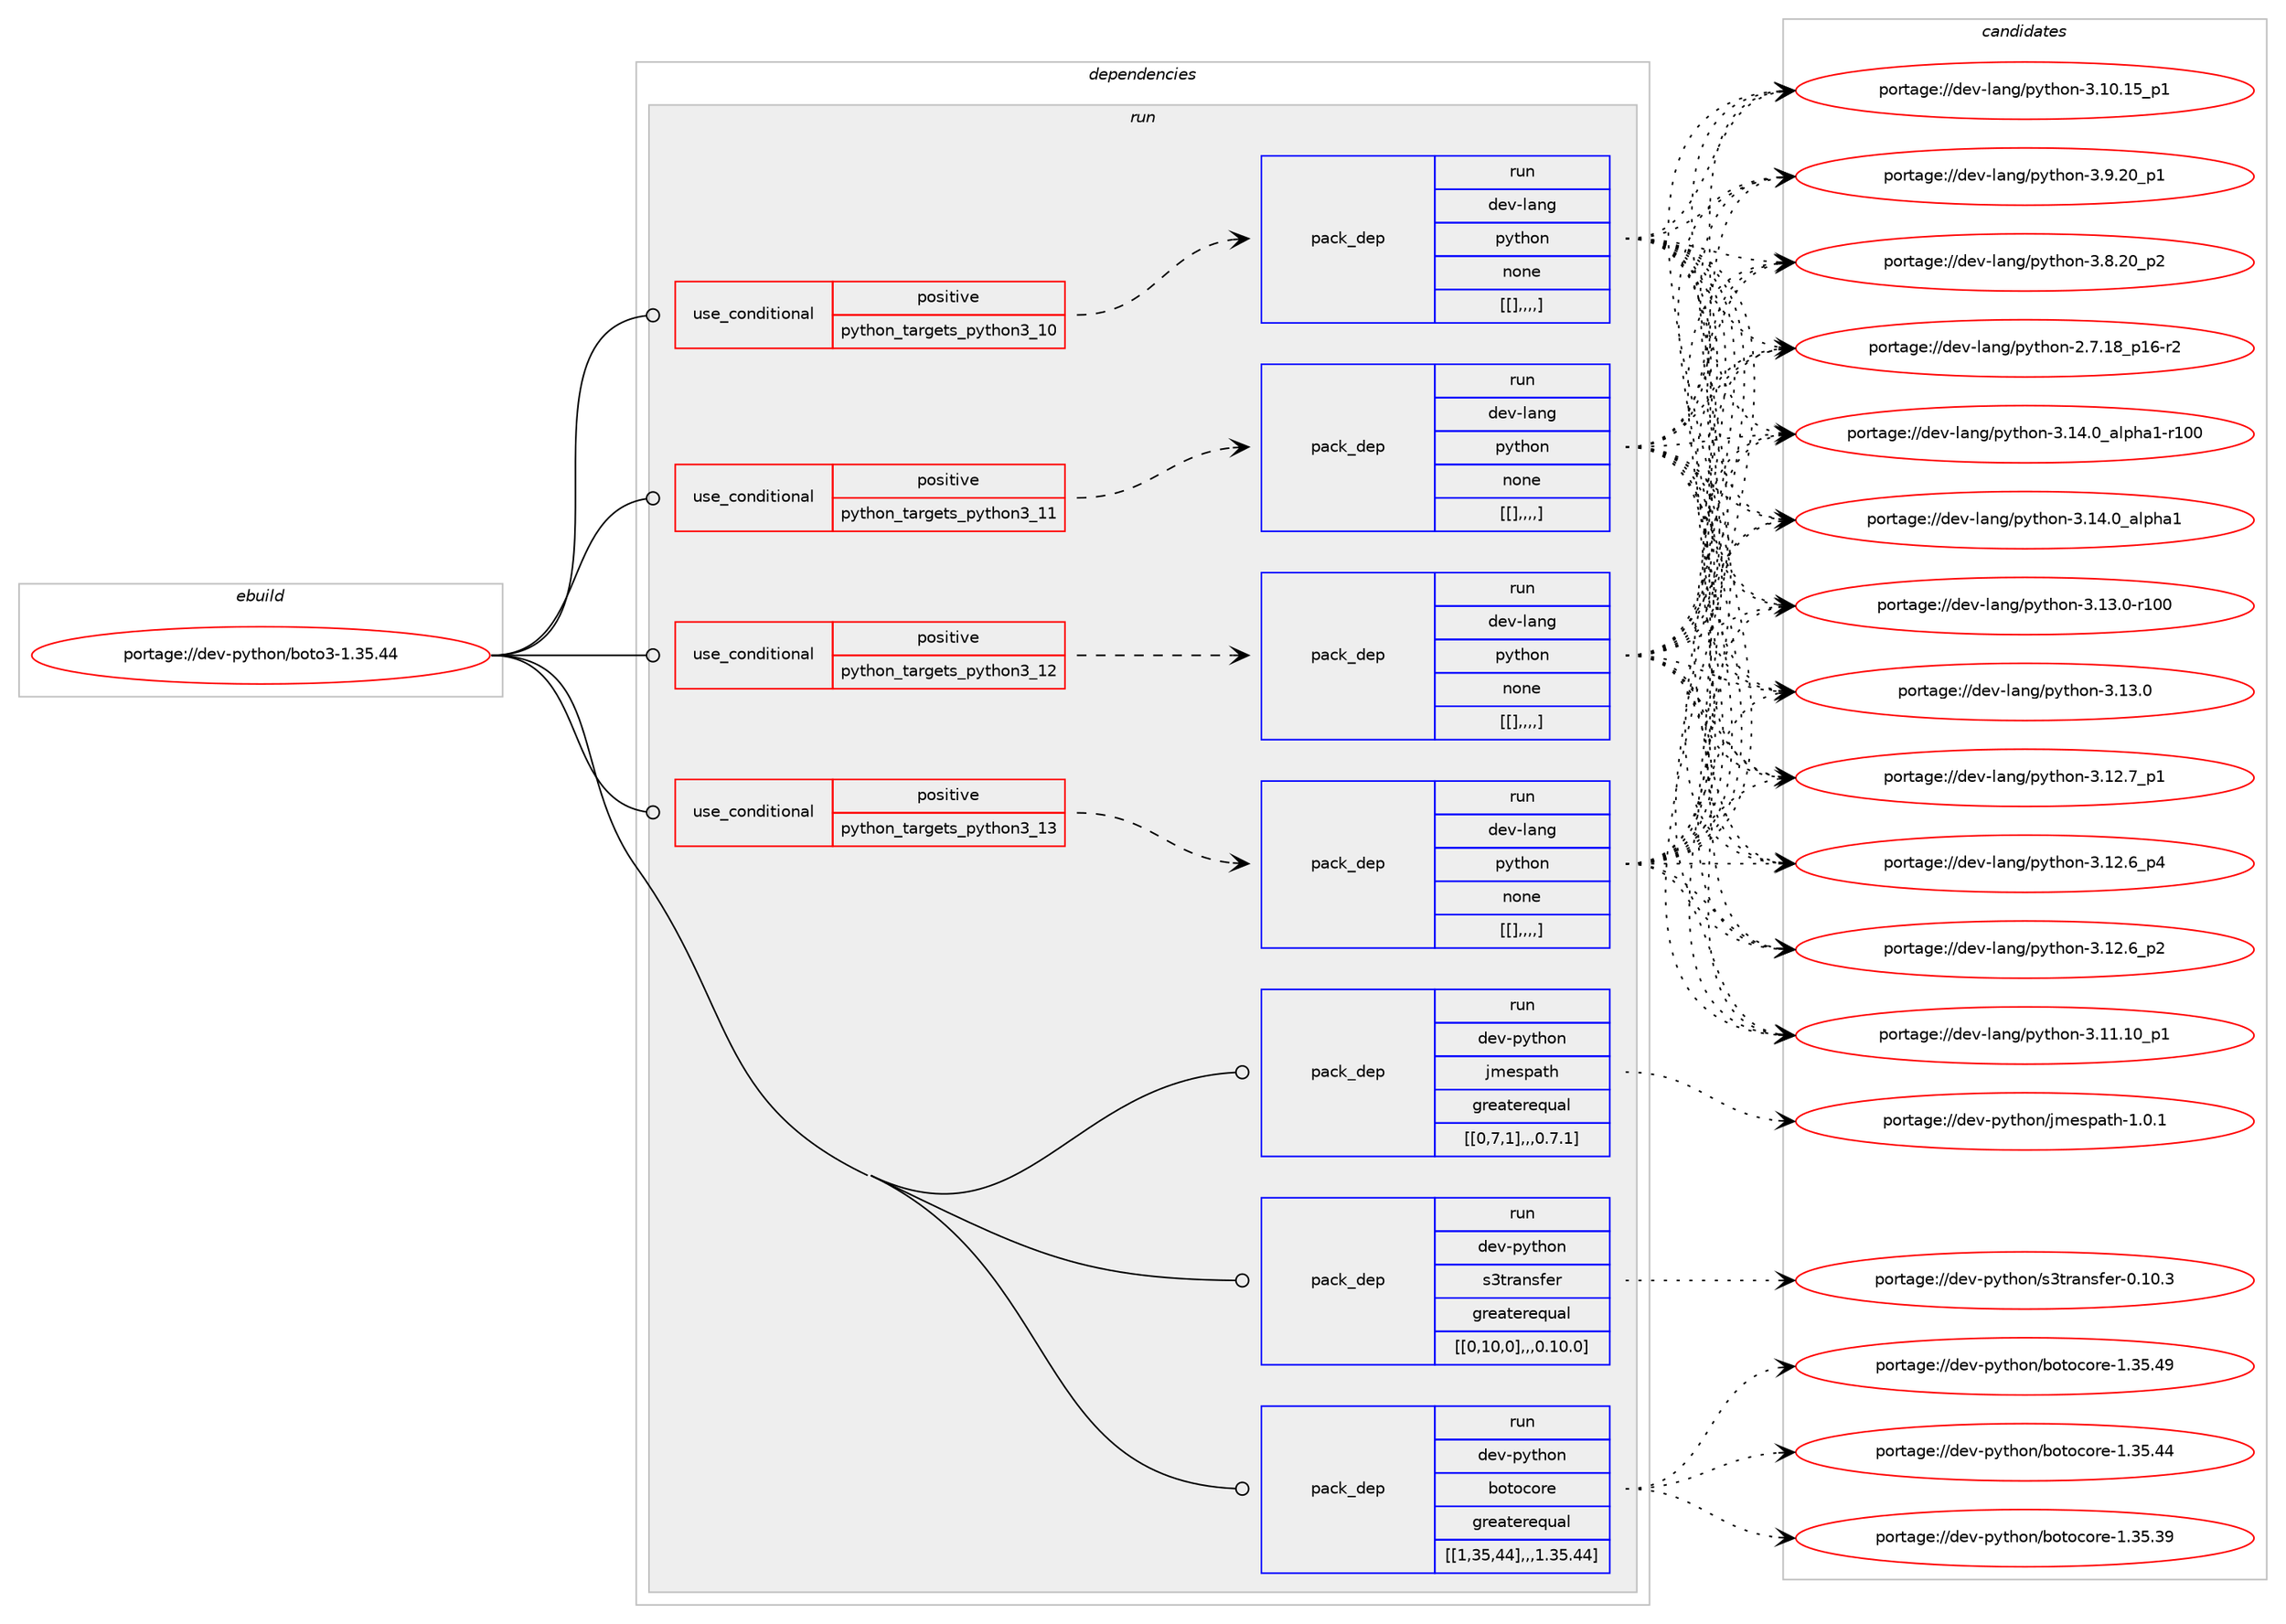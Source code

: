 digraph prolog {

# *************
# Graph options
# *************

newrank=true;
concentrate=true;
compound=true;
graph [rankdir=LR,fontname=Helvetica,fontsize=10,ranksep=1.5];#, ranksep=2.5, nodesep=0.2];
edge  [arrowhead=vee];
node  [fontname=Helvetica,fontsize=10];

# **********
# The ebuild
# **********

subgraph cluster_leftcol {
color=gray;
label=<<i>ebuild</i>>;
id [label="portage://dev-python/boto3-1.35.44", color=red, width=4, href="../dev-python/boto3-1.35.44.svg"];
}

# ****************
# The dependencies
# ****************

subgraph cluster_midcol {
color=gray;
label=<<i>dependencies</i>>;
subgraph cluster_compile {
fillcolor="#eeeeee";
style=filled;
label=<<i>compile</i>>;
}
subgraph cluster_compileandrun {
fillcolor="#eeeeee";
style=filled;
label=<<i>compile and run</i>>;
}
subgraph cluster_run {
fillcolor="#eeeeee";
style=filled;
label=<<i>run</i>>;
subgraph cond33367 {
dependency148105 [label=<<TABLE BORDER="0" CELLBORDER="1" CELLSPACING="0" CELLPADDING="4"><TR><TD ROWSPAN="3" CELLPADDING="10">use_conditional</TD></TR><TR><TD>positive</TD></TR><TR><TD>python_targets_python3_10</TD></TR></TABLE>>, shape=none, color=red];
subgraph pack113419 {
dependency148119 [label=<<TABLE BORDER="0" CELLBORDER="1" CELLSPACING="0" CELLPADDING="4" WIDTH="220"><TR><TD ROWSPAN="6" CELLPADDING="30">pack_dep</TD></TR><TR><TD WIDTH="110">run</TD></TR><TR><TD>dev-lang</TD></TR><TR><TD>python</TD></TR><TR><TD>none</TD></TR><TR><TD>[[],,,,]</TD></TR></TABLE>>, shape=none, color=blue];
}
dependency148105:e -> dependency148119:w [weight=20,style="dashed",arrowhead="vee"];
}
id:e -> dependency148105:w [weight=20,style="solid",arrowhead="odot"];
subgraph cond33376 {
dependency148126 [label=<<TABLE BORDER="0" CELLBORDER="1" CELLSPACING="0" CELLPADDING="4"><TR><TD ROWSPAN="3" CELLPADDING="10">use_conditional</TD></TR><TR><TD>positive</TD></TR><TR><TD>python_targets_python3_11</TD></TR></TABLE>>, shape=none, color=red];
subgraph pack113429 {
dependency148138 [label=<<TABLE BORDER="0" CELLBORDER="1" CELLSPACING="0" CELLPADDING="4" WIDTH="220"><TR><TD ROWSPAN="6" CELLPADDING="30">pack_dep</TD></TR><TR><TD WIDTH="110">run</TD></TR><TR><TD>dev-lang</TD></TR><TR><TD>python</TD></TR><TR><TD>none</TD></TR><TR><TD>[[],,,,]</TD></TR></TABLE>>, shape=none, color=blue];
}
dependency148126:e -> dependency148138:w [weight=20,style="dashed",arrowhead="vee"];
}
id:e -> dependency148126:w [weight=20,style="solid",arrowhead="odot"];
subgraph cond33389 {
dependency148172 [label=<<TABLE BORDER="0" CELLBORDER="1" CELLSPACING="0" CELLPADDING="4"><TR><TD ROWSPAN="3" CELLPADDING="10">use_conditional</TD></TR><TR><TD>positive</TD></TR><TR><TD>python_targets_python3_12</TD></TR></TABLE>>, shape=none, color=red];
subgraph pack113463 {
dependency148188 [label=<<TABLE BORDER="0" CELLBORDER="1" CELLSPACING="0" CELLPADDING="4" WIDTH="220"><TR><TD ROWSPAN="6" CELLPADDING="30">pack_dep</TD></TR><TR><TD WIDTH="110">run</TD></TR><TR><TD>dev-lang</TD></TR><TR><TD>python</TD></TR><TR><TD>none</TD></TR><TR><TD>[[],,,,]</TD></TR></TABLE>>, shape=none, color=blue];
}
dependency148172:e -> dependency148188:w [weight=20,style="dashed",arrowhead="vee"];
}
id:e -> dependency148172:w [weight=20,style="solid",arrowhead="odot"];
subgraph cond33411 {
dependency148207 [label=<<TABLE BORDER="0" CELLBORDER="1" CELLSPACING="0" CELLPADDING="4"><TR><TD ROWSPAN="3" CELLPADDING="10">use_conditional</TD></TR><TR><TD>positive</TD></TR><TR><TD>python_targets_python3_13</TD></TR></TABLE>>, shape=none, color=red];
subgraph pack113473 {
dependency148218 [label=<<TABLE BORDER="0" CELLBORDER="1" CELLSPACING="0" CELLPADDING="4" WIDTH="220"><TR><TD ROWSPAN="6" CELLPADDING="30">pack_dep</TD></TR><TR><TD WIDTH="110">run</TD></TR><TR><TD>dev-lang</TD></TR><TR><TD>python</TD></TR><TR><TD>none</TD></TR><TR><TD>[[],,,,]</TD></TR></TABLE>>, shape=none, color=blue];
}
dependency148207:e -> dependency148218:w [weight=20,style="dashed",arrowhead="vee"];
}
id:e -> dependency148207:w [weight=20,style="solid",arrowhead="odot"];
subgraph pack113481 {
dependency148227 [label=<<TABLE BORDER="0" CELLBORDER="1" CELLSPACING="0" CELLPADDING="4" WIDTH="220"><TR><TD ROWSPAN="6" CELLPADDING="30">pack_dep</TD></TR><TR><TD WIDTH="110">run</TD></TR><TR><TD>dev-python</TD></TR><TR><TD>botocore</TD></TR><TR><TD>greaterequal</TD></TR><TR><TD>[[1,35,44],,,1.35.44]</TD></TR></TABLE>>, shape=none, color=blue];
}
id:e -> dependency148227:w [weight=20,style="solid",arrowhead="odot"];
subgraph pack113490 {
dependency148240 [label=<<TABLE BORDER="0" CELLBORDER="1" CELLSPACING="0" CELLPADDING="4" WIDTH="220"><TR><TD ROWSPAN="6" CELLPADDING="30">pack_dep</TD></TR><TR><TD WIDTH="110">run</TD></TR><TR><TD>dev-python</TD></TR><TR><TD>jmespath</TD></TR><TR><TD>greaterequal</TD></TR><TR><TD>[[0,7,1],,,0.7.1]</TD></TR></TABLE>>, shape=none, color=blue];
}
id:e -> dependency148240:w [weight=20,style="solid",arrowhead="odot"];
subgraph pack113493 {
dependency148243 [label=<<TABLE BORDER="0" CELLBORDER="1" CELLSPACING="0" CELLPADDING="4" WIDTH="220"><TR><TD ROWSPAN="6" CELLPADDING="30">pack_dep</TD></TR><TR><TD WIDTH="110">run</TD></TR><TR><TD>dev-python</TD></TR><TR><TD>s3transfer</TD></TR><TR><TD>greaterequal</TD></TR><TR><TD>[[0,10,0],,,0.10.0]</TD></TR></TABLE>>, shape=none, color=blue];
}
id:e -> dependency148243:w [weight=20,style="solid",arrowhead="odot"];
}
}

# **************
# The candidates
# **************

subgraph cluster_choices {
rank=same;
color=gray;
label=<<i>candidates</i>>;

subgraph choice113403 {
color=black;
nodesep=1;
choice100101118451089711010347112121116104111110455146495246489597108112104974945114494848 [label="portage://dev-lang/python-3.14.0_alpha1-r100", color=red, width=4,href="../dev-lang/python-3.14.0_alpha1-r100.svg"];
choice1001011184510897110103471121211161041111104551464952464895971081121049749 [label="portage://dev-lang/python-3.14.0_alpha1", color=red, width=4,href="../dev-lang/python-3.14.0_alpha1.svg"];
choice1001011184510897110103471121211161041111104551464951464845114494848 [label="portage://dev-lang/python-3.13.0-r100", color=red, width=4,href="../dev-lang/python-3.13.0-r100.svg"];
choice10010111845108971101034711212111610411111045514649514648 [label="portage://dev-lang/python-3.13.0", color=red, width=4,href="../dev-lang/python-3.13.0.svg"];
choice100101118451089711010347112121116104111110455146495046559511249 [label="portage://dev-lang/python-3.12.7_p1", color=red, width=4,href="../dev-lang/python-3.12.7_p1.svg"];
choice100101118451089711010347112121116104111110455146495046549511252 [label="portage://dev-lang/python-3.12.6_p4", color=red, width=4,href="../dev-lang/python-3.12.6_p4.svg"];
choice100101118451089711010347112121116104111110455146495046549511250 [label="portage://dev-lang/python-3.12.6_p2", color=red, width=4,href="../dev-lang/python-3.12.6_p2.svg"];
choice10010111845108971101034711212111610411111045514649494649489511249 [label="portage://dev-lang/python-3.11.10_p1", color=red, width=4,href="../dev-lang/python-3.11.10_p1.svg"];
choice10010111845108971101034711212111610411111045514649484649539511249 [label="portage://dev-lang/python-3.10.15_p1", color=red, width=4,href="../dev-lang/python-3.10.15_p1.svg"];
choice100101118451089711010347112121116104111110455146574650489511249 [label="portage://dev-lang/python-3.9.20_p1", color=red, width=4,href="../dev-lang/python-3.9.20_p1.svg"];
choice100101118451089711010347112121116104111110455146564650489511250 [label="portage://dev-lang/python-3.8.20_p2", color=red, width=4,href="../dev-lang/python-3.8.20_p2.svg"];
choice100101118451089711010347112121116104111110455046554649569511249544511450 [label="portage://dev-lang/python-2.7.18_p16-r2", color=red, width=4,href="../dev-lang/python-2.7.18_p16-r2.svg"];
dependency148119:e -> choice100101118451089711010347112121116104111110455146495246489597108112104974945114494848:w [style=dotted,weight="100"];
dependency148119:e -> choice1001011184510897110103471121211161041111104551464952464895971081121049749:w [style=dotted,weight="100"];
dependency148119:e -> choice1001011184510897110103471121211161041111104551464951464845114494848:w [style=dotted,weight="100"];
dependency148119:e -> choice10010111845108971101034711212111610411111045514649514648:w [style=dotted,weight="100"];
dependency148119:e -> choice100101118451089711010347112121116104111110455146495046559511249:w [style=dotted,weight="100"];
dependency148119:e -> choice100101118451089711010347112121116104111110455146495046549511252:w [style=dotted,weight="100"];
dependency148119:e -> choice100101118451089711010347112121116104111110455146495046549511250:w [style=dotted,weight="100"];
dependency148119:e -> choice10010111845108971101034711212111610411111045514649494649489511249:w [style=dotted,weight="100"];
dependency148119:e -> choice10010111845108971101034711212111610411111045514649484649539511249:w [style=dotted,weight="100"];
dependency148119:e -> choice100101118451089711010347112121116104111110455146574650489511249:w [style=dotted,weight="100"];
dependency148119:e -> choice100101118451089711010347112121116104111110455146564650489511250:w [style=dotted,weight="100"];
dependency148119:e -> choice100101118451089711010347112121116104111110455046554649569511249544511450:w [style=dotted,weight="100"];
}
subgraph choice113415 {
color=black;
nodesep=1;
choice100101118451089711010347112121116104111110455146495246489597108112104974945114494848 [label="portage://dev-lang/python-3.14.0_alpha1-r100", color=red, width=4,href="../dev-lang/python-3.14.0_alpha1-r100.svg"];
choice1001011184510897110103471121211161041111104551464952464895971081121049749 [label="portage://dev-lang/python-3.14.0_alpha1", color=red, width=4,href="../dev-lang/python-3.14.0_alpha1.svg"];
choice1001011184510897110103471121211161041111104551464951464845114494848 [label="portage://dev-lang/python-3.13.0-r100", color=red, width=4,href="../dev-lang/python-3.13.0-r100.svg"];
choice10010111845108971101034711212111610411111045514649514648 [label="portage://dev-lang/python-3.13.0", color=red, width=4,href="../dev-lang/python-3.13.0.svg"];
choice100101118451089711010347112121116104111110455146495046559511249 [label="portage://dev-lang/python-3.12.7_p1", color=red, width=4,href="../dev-lang/python-3.12.7_p1.svg"];
choice100101118451089711010347112121116104111110455146495046549511252 [label="portage://dev-lang/python-3.12.6_p4", color=red, width=4,href="../dev-lang/python-3.12.6_p4.svg"];
choice100101118451089711010347112121116104111110455146495046549511250 [label="portage://dev-lang/python-3.12.6_p2", color=red, width=4,href="../dev-lang/python-3.12.6_p2.svg"];
choice10010111845108971101034711212111610411111045514649494649489511249 [label="portage://dev-lang/python-3.11.10_p1", color=red, width=4,href="../dev-lang/python-3.11.10_p1.svg"];
choice10010111845108971101034711212111610411111045514649484649539511249 [label="portage://dev-lang/python-3.10.15_p1", color=red, width=4,href="../dev-lang/python-3.10.15_p1.svg"];
choice100101118451089711010347112121116104111110455146574650489511249 [label="portage://dev-lang/python-3.9.20_p1", color=red, width=4,href="../dev-lang/python-3.9.20_p1.svg"];
choice100101118451089711010347112121116104111110455146564650489511250 [label="portage://dev-lang/python-3.8.20_p2", color=red, width=4,href="../dev-lang/python-3.8.20_p2.svg"];
choice100101118451089711010347112121116104111110455046554649569511249544511450 [label="portage://dev-lang/python-2.7.18_p16-r2", color=red, width=4,href="../dev-lang/python-2.7.18_p16-r2.svg"];
dependency148138:e -> choice100101118451089711010347112121116104111110455146495246489597108112104974945114494848:w [style=dotted,weight="100"];
dependency148138:e -> choice1001011184510897110103471121211161041111104551464952464895971081121049749:w [style=dotted,weight="100"];
dependency148138:e -> choice1001011184510897110103471121211161041111104551464951464845114494848:w [style=dotted,weight="100"];
dependency148138:e -> choice10010111845108971101034711212111610411111045514649514648:w [style=dotted,weight="100"];
dependency148138:e -> choice100101118451089711010347112121116104111110455146495046559511249:w [style=dotted,weight="100"];
dependency148138:e -> choice100101118451089711010347112121116104111110455146495046549511252:w [style=dotted,weight="100"];
dependency148138:e -> choice100101118451089711010347112121116104111110455146495046549511250:w [style=dotted,weight="100"];
dependency148138:e -> choice10010111845108971101034711212111610411111045514649494649489511249:w [style=dotted,weight="100"];
dependency148138:e -> choice10010111845108971101034711212111610411111045514649484649539511249:w [style=dotted,weight="100"];
dependency148138:e -> choice100101118451089711010347112121116104111110455146574650489511249:w [style=dotted,weight="100"];
dependency148138:e -> choice100101118451089711010347112121116104111110455146564650489511250:w [style=dotted,weight="100"];
dependency148138:e -> choice100101118451089711010347112121116104111110455046554649569511249544511450:w [style=dotted,weight="100"];
}
subgraph choice113428 {
color=black;
nodesep=1;
choice100101118451089711010347112121116104111110455146495246489597108112104974945114494848 [label="portage://dev-lang/python-3.14.0_alpha1-r100", color=red, width=4,href="../dev-lang/python-3.14.0_alpha1-r100.svg"];
choice1001011184510897110103471121211161041111104551464952464895971081121049749 [label="portage://dev-lang/python-3.14.0_alpha1", color=red, width=4,href="../dev-lang/python-3.14.0_alpha1.svg"];
choice1001011184510897110103471121211161041111104551464951464845114494848 [label="portage://dev-lang/python-3.13.0-r100", color=red, width=4,href="../dev-lang/python-3.13.0-r100.svg"];
choice10010111845108971101034711212111610411111045514649514648 [label="portage://dev-lang/python-3.13.0", color=red, width=4,href="../dev-lang/python-3.13.0.svg"];
choice100101118451089711010347112121116104111110455146495046559511249 [label="portage://dev-lang/python-3.12.7_p1", color=red, width=4,href="../dev-lang/python-3.12.7_p1.svg"];
choice100101118451089711010347112121116104111110455146495046549511252 [label="portage://dev-lang/python-3.12.6_p4", color=red, width=4,href="../dev-lang/python-3.12.6_p4.svg"];
choice100101118451089711010347112121116104111110455146495046549511250 [label="portage://dev-lang/python-3.12.6_p2", color=red, width=4,href="../dev-lang/python-3.12.6_p2.svg"];
choice10010111845108971101034711212111610411111045514649494649489511249 [label="portage://dev-lang/python-3.11.10_p1", color=red, width=4,href="../dev-lang/python-3.11.10_p1.svg"];
choice10010111845108971101034711212111610411111045514649484649539511249 [label="portage://dev-lang/python-3.10.15_p1", color=red, width=4,href="../dev-lang/python-3.10.15_p1.svg"];
choice100101118451089711010347112121116104111110455146574650489511249 [label="portage://dev-lang/python-3.9.20_p1", color=red, width=4,href="../dev-lang/python-3.9.20_p1.svg"];
choice100101118451089711010347112121116104111110455146564650489511250 [label="portage://dev-lang/python-3.8.20_p2", color=red, width=4,href="../dev-lang/python-3.8.20_p2.svg"];
choice100101118451089711010347112121116104111110455046554649569511249544511450 [label="portage://dev-lang/python-2.7.18_p16-r2", color=red, width=4,href="../dev-lang/python-2.7.18_p16-r2.svg"];
dependency148188:e -> choice100101118451089711010347112121116104111110455146495246489597108112104974945114494848:w [style=dotted,weight="100"];
dependency148188:e -> choice1001011184510897110103471121211161041111104551464952464895971081121049749:w [style=dotted,weight="100"];
dependency148188:e -> choice1001011184510897110103471121211161041111104551464951464845114494848:w [style=dotted,weight="100"];
dependency148188:e -> choice10010111845108971101034711212111610411111045514649514648:w [style=dotted,weight="100"];
dependency148188:e -> choice100101118451089711010347112121116104111110455146495046559511249:w [style=dotted,weight="100"];
dependency148188:e -> choice100101118451089711010347112121116104111110455146495046549511252:w [style=dotted,weight="100"];
dependency148188:e -> choice100101118451089711010347112121116104111110455146495046549511250:w [style=dotted,weight="100"];
dependency148188:e -> choice10010111845108971101034711212111610411111045514649494649489511249:w [style=dotted,weight="100"];
dependency148188:e -> choice10010111845108971101034711212111610411111045514649484649539511249:w [style=dotted,weight="100"];
dependency148188:e -> choice100101118451089711010347112121116104111110455146574650489511249:w [style=dotted,weight="100"];
dependency148188:e -> choice100101118451089711010347112121116104111110455146564650489511250:w [style=dotted,weight="100"];
dependency148188:e -> choice100101118451089711010347112121116104111110455046554649569511249544511450:w [style=dotted,weight="100"];
}
subgraph choice113438 {
color=black;
nodesep=1;
choice100101118451089711010347112121116104111110455146495246489597108112104974945114494848 [label="portage://dev-lang/python-3.14.0_alpha1-r100", color=red, width=4,href="../dev-lang/python-3.14.0_alpha1-r100.svg"];
choice1001011184510897110103471121211161041111104551464952464895971081121049749 [label="portage://dev-lang/python-3.14.0_alpha1", color=red, width=4,href="../dev-lang/python-3.14.0_alpha1.svg"];
choice1001011184510897110103471121211161041111104551464951464845114494848 [label="portage://dev-lang/python-3.13.0-r100", color=red, width=4,href="../dev-lang/python-3.13.0-r100.svg"];
choice10010111845108971101034711212111610411111045514649514648 [label="portage://dev-lang/python-3.13.0", color=red, width=4,href="../dev-lang/python-3.13.0.svg"];
choice100101118451089711010347112121116104111110455146495046559511249 [label="portage://dev-lang/python-3.12.7_p1", color=red, width=4,href="../dev-lang/python-3.12.7_p1.svg"];
choice100101118451089711010347112121116104111110455146495046549511252 [label="portage://dev-lang/python-3.12.6_p4", color=red, width=4,href="../dev-lang/python-3.12.6_p4.svg"];
choice100101118451089711010347112121116104111110455146495046549511250 [label="portage://dev-lang/python-3.12.6_p2", color=red, width=4,href="../dev-lang/python-3.12.6_p2.svg"];
choice10010111845108971101034711212111610411111045514649494649489511249 [label="portage://dev-lang/python-3.11.10_p1", color=red, width=4,href="../dev-lang/python-3.11.10_p1.svg"];
choice10010111845108971101034711212111610411111045514649484649539511249 [label="portage://dev-lang/python-3.10.15_p1", color=red, width=4,href="../dev-lang/python-3.10.15_p1.svg"];
choice100101118451089711010347112121116104111110455146574650489511249 [label="portage://dev-lang/python-3.9.20_p1", color=red, width=4,href="../dev-lang/python-3.9.20_p1.svg"];
choice100101118451089711010347112121116104111110455146564650489511250 [label="portage://dev-lang/python-3.8.20_p2", color=red, width=4,href="../dev-lang/python-3.8.20_p2.svg"];
choice100101118451089711010347112121116104111110455046554649569511249544511450 [label="portage://dev-lang/python-2.7.18_p16-r2", color=red, width=4,href="../dev-lang/python-2.7.18_p16-r2.svg"];
dependency148218:e -> choice100101118451089711010347112121116104111110455146495246489597108112104974945114494848:w [style=dotted,weight="100"];
dependency148218:e -> choice1001011184510897110103471121211161041111104551464952464895971081121049749:w [style=dotted,weight="100"];
dependency148218:e -> choice1001011184510897110103471121211161041111104551464951464845114494848:w [style=dotted,weight="100"];
dependency148218:e -> choice10010111845108971101034711212111610411111045514649514648:w [style=dotted,weight="100"];
dependency148218:e -> choice100101118451089711010347112121116104111110455146495046559511249:w [style=dotted,weight="100"];
dependency148218:e -> choice100101118451089711010347112121116104111110455146495046549511252:w [style=dotted,weight="100"];
dependency148218:e -> choice100101118451089711010347112121116104111110455146495046549511250:w [style=dotted,weight="100"];
dependency148218:e -> choice10010111845108971101034711212111610411111045514649494649489511249:w [style=dotted,weight="100"];
dependency148218:e -> choice10010111845108971101034711212111610411111045514649484649539511249:w [style=dotted,weight="100"];
dependency148218:e -> choice100101118451089711010347112121116104111110455146574650489511249:w [style=dotted,weight="100"];
dependency148218:e -> choice100101118451089711010347112121116104111110455146564650489511250:w [style=dotted,weight="100"];
dependency148218:e -> choice100101118451089711010347112121116104111110455046554649569511249544511450:w [style=dotted,weight="100"];
}
subgraph choice113451 {
color=black;
nodesep=1;
choice100101118451121211161041111104798111116111991111141014549465153465257 [label="portage://dev-python/botocore-1.35.49", color=red, width=4,href="../dev-python/botocore-1.35.49.svg"];
choice100101118451121211161041111104798111116111991111141014549465153465252 [label="portage://dev-python/botocore-1.35.44", color=red, width=4,href="../dev-python/botocore-1.35.44.svg"];
choice100101118451121211161041111104798111116111991111141014549465153465157 [label="portage://dev-python/botocore-1.35.39", color=red, width=4,href="../dev-python/botocore-1.35.39.svg"];
dependency148227:e -> choice100101118451121211161041111104798111116111991111141014549465153465257:w [style=dotted,weight="100"];
dependency148227:e -> choice100101118451121211161041111104798111116111991111141014549465153465252:w [style=dotted,weight="100"];
dependency148227:e -> choice100101118451121211161041111104798111116111991111141014549465153465157:w [style=dotted,weight="100"];
}
subgraph choice113456 {
color=black;
nodesep=1;
choice100101118451121211161041111104710610910111511297116104454946484649 [label="portage://dev-python/jmespath-1.0.1", color=red, width=4,href="../dev-python/jmespath-1.0.1.svg"];
dependency148240:e -> choice100101118451121211161041111104710610910111511297116104454946484649:w [style=dotted,weight="100"];
}
subgraph choice113467 {
color=black;
nodesep=1;
choice1001011184511212111610411111047115511161149711011510210111445484649484651 [label="portage://dev-python/s3transfer-0.10.3", color=red, width=4,href="../dev-python/s3transfer-0.10.3.svg"];
dependency148243:e -> choice1001011184511212111610411111047115511161149711011510210111445484649484651:w [style=dotted,weight="100"];
}
}

}
